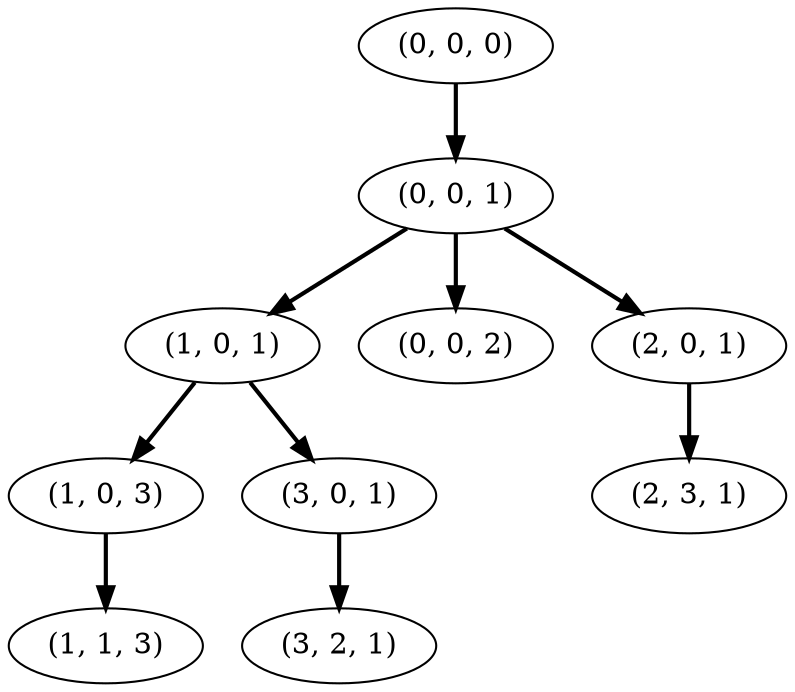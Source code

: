 digraph N {
	overlap="false"
	rankdir="TB"
	"(0, 0, 0)" -> "(0, 0, 1)" [style="bold"];
	"(0, 0, 1)" -> "(1, 0, 1)" [style="bold"];
	"(0, 0, 1)" -> "(0, 0, 2)" [style="bold"];
	"(0, 0, 1)" -> "(2, 0, 1)" [style="bold"];
	"(1, 0, 1)" -> "(1, 0, 3)" [style="bold"];
	"(1, 0, 1)" -> "(3, 0, 1)" [style="bold"];
	"(1, 0, 3)" -> "(1, 1, 3)" [style="bold"];
	"(2, 0, 1)" -> "(2, 3, 1)" [style="bold"];
	"(3, 0, 1)" -> "(3, 2, 1)" [style="bold"];
}